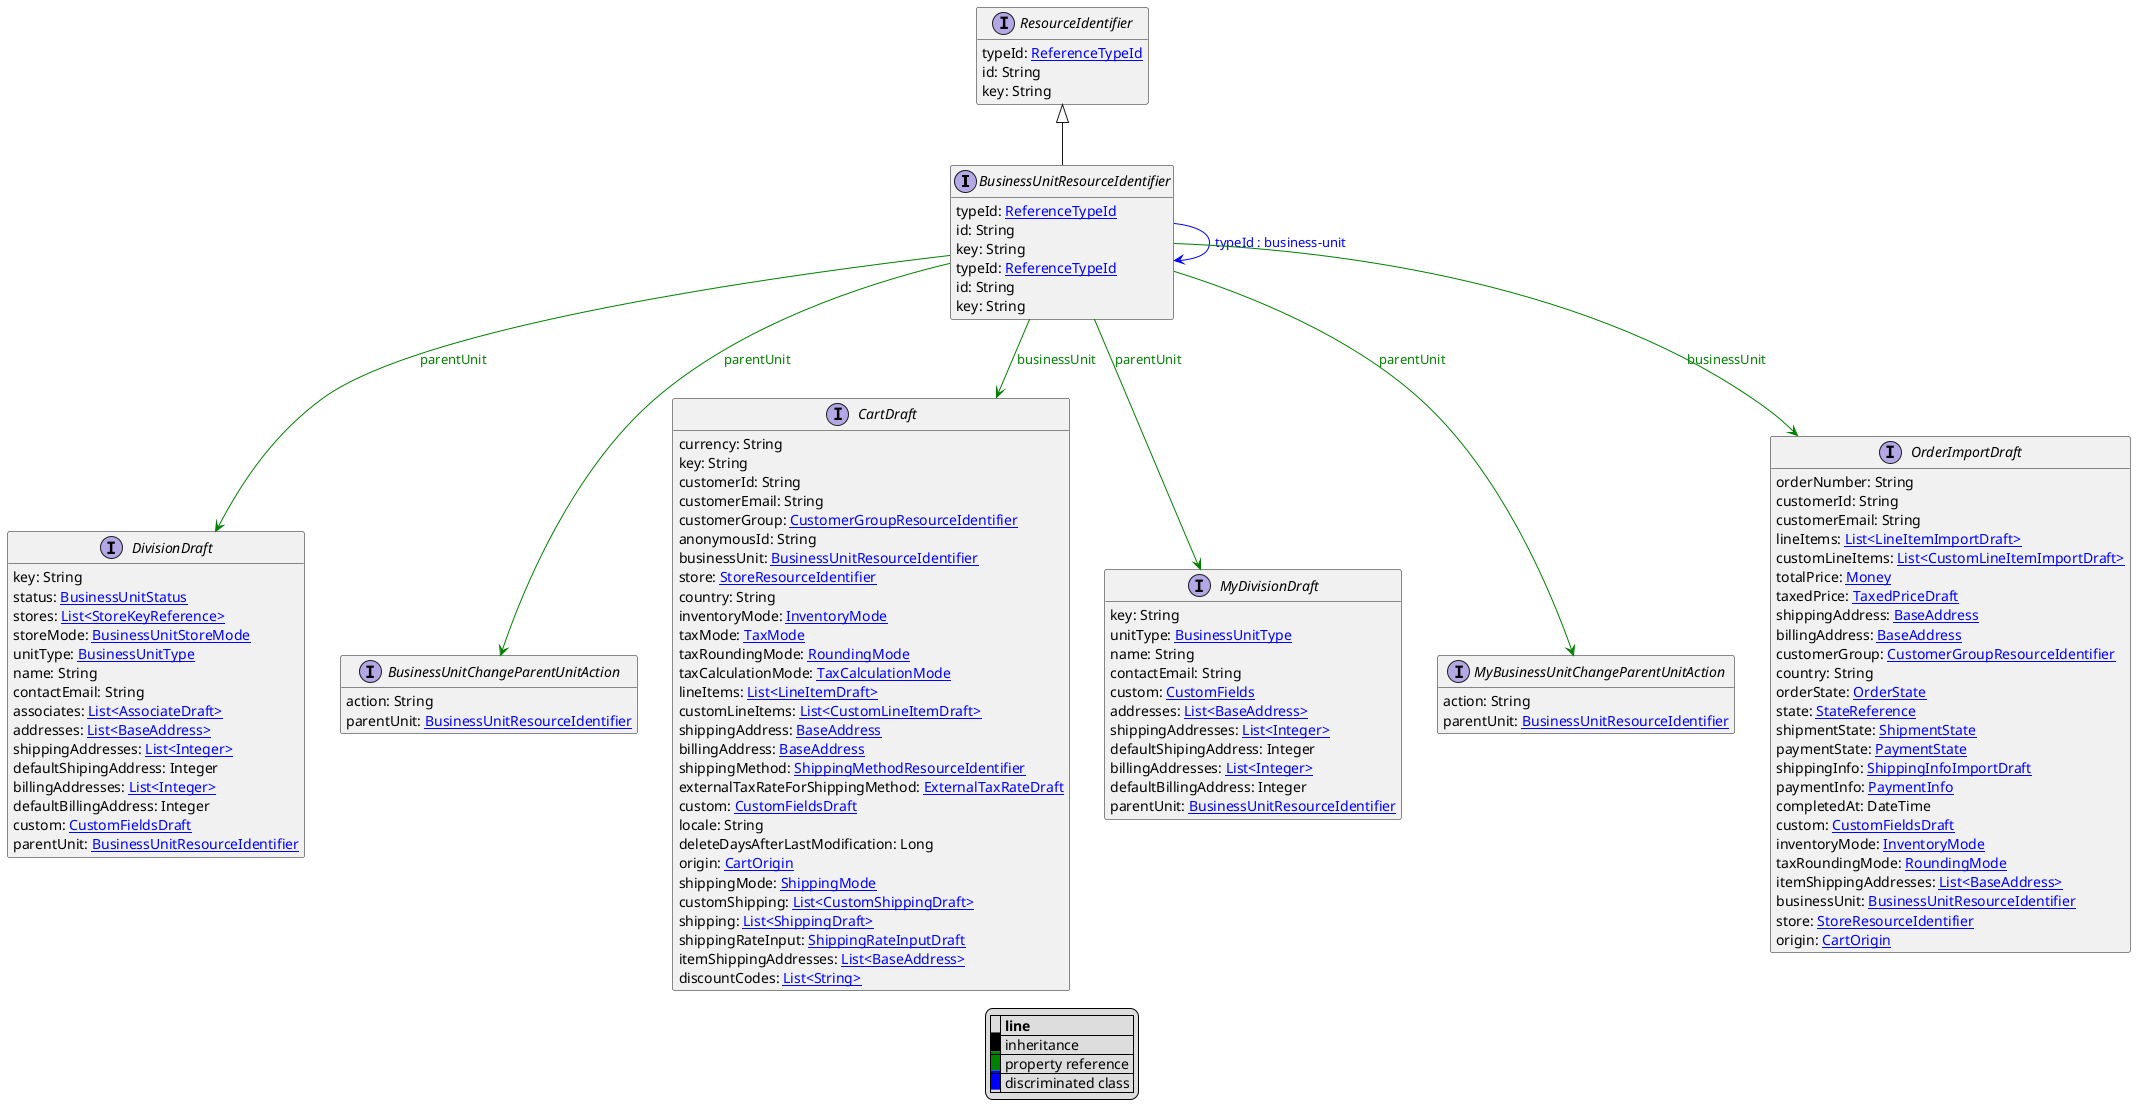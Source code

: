 @startuml

hide empty fields
hide empty methods
legend
|= |= line |
|<back:black>   </back>| inheritance |
|<back:green>   </back>| property reference |
|<back:blue>   </back>| discriminated class |
endlegend
interface BusinessUnitResourceIdentifier [[BusinessUnitResourceIdentifier.svg]] extends ResourceIdentifier {
    typeId: [[ReferenceTypeId.svg ReferenceTypeId]]
    id: String
    key: String
}
interface ResourceIdentifier [[ResourceIdentifier.svg]]  {
    typeId: [[ReferenceTypeId.svg ReferenceTypeId]]
    id: String
    key: String
}

interface BusinessUnitResourceIdentifier [[BusinessUnitResourceIdentifier.svg]]  {
    typeId: [[ReferenceTypeId.svg ReferenceTypeId]]
    id: String
    key: String
}
interface DivisionDraft [[DivisionDraft.svg]]  {
    key: String
    status: [[BusinessUnitStatus.svg BusinessUnitStatus]]
    stores: [[StoreKeyReference.svg List<StoreKeyReference>]]
    storeMode: [[BusinessUnitStoreMode.svg BusinessUnitStoreMode]]
    unitType: [[BusinessUnitType.svg BusinessUnitType]]
    name: String
    contactEmail: String
    associates: [[AssociateDraft.svg List<AssociateDraft>]]
    addresses: [[BaseAddress.svg List<BaseAddress>]]
    shippingAddresses: [[Integer.svg List<Integer>]]
    defaultShipingAddress: Integer
    billingAddresses: [[Integer.svg List<Integer>]]
    defaultBillingAddress: Integer
    custom: [[CustomFieldsDraft.svg CustomFieldsDraft]]
    parentUnit: [[BusinessUnitResourceIdentifier.svg BusinessUnitResourceIdentifier]]
}
interface BusinessUnitChangeParentUnitAction [[BusinessUnitChangeParentUnitAction.svg]]  {
    action: String
    parentUnit: [[BusinessUnitResourceIdentifier.svg BusinessUnitResourceIdentifier]]
}
interface CartDraft [[CartDraft.svg]]  {
    currency: String
    key: String
    customerId: String
    customerEmail: String
    customerGroup: [[CustomerGroupResourceIdentifier.svg CustomerGroupResourceIdentifier]]
    anonymousId: String
    businessUnit: [[BusinessUnitResourceIdentifier.svg BusinessUnitResourceIdentifier]]
    store: [[StoreResourceIdentifier.svg StoreResourceIdentifier]]
    country: String
    inventoryMode: [[InventoryMode.svg InventoryMode]]
    taxMode: [[TaxMode.svg TaxMode]]
    taxRoundingMode: [[RoundingMode.svg RoundingMode]]
    taxCalculationMode: [[TaxCalculationMode.svg TaxCalculationMode]]
    lineItems: [[LineItemDraft.svg List<LineItemDraft>]]
    customLineItems: [[CustomLineItemDraft.svg List<CustomLineItemDraft>]]
    shippingAddress: [[BaseAddress.svg BaseAddress]]
    billingAddress: [[BaseAddress.svg BaseAddress]]
    shippingMethod: [[ShippingMethodResourceIdentifier.svg ShippingMethodResourceIdentifier]]
    externalTaxRateForShippingMethod: [[ExternalTaxRateDraft.svg ExternalTaxRateDraft]]
    custom: [[CustomFieldsDraft.svg CustomFieldsDraft]]
    locale: String
    deleteDaysAfterLastModification: Long
    origin: [[CartOrigin.svg CartOrigin]]
    shippingMode: [[ShippingMode.svg ShippingMode]]
    customShipping: [[CustomShippingDraft.svg List<CustomShippingDraft>]]
    shipping: [[ShippingDraft.svg List<ShippingDraft>]]
    shippingRateInput: [[ShippingRateInputDraft.svg ShippingRateInputDraft]]
    itemShippingAddresses: [[BaseAddress.svg List<BaseAddress>]]
    discountCodes: [[String.svg List<String>]]
}
interface MyDivisionDraft [[MyDivisionDraft.svg]]  {
    key: String
    unitType: [[BusinessUnitType.svg BusinessUnitType]]
    name: String
    contactEmail: String
    custom: [[CustomFields.svg CustomFields]]
    addresses: [[BaseAddress.svg List<BaseAddress>]]
    shippingAddresses: [[Integer.svg List<Integer>]]
    defaultShipingAddress: Integer
    billingAddresses: [[Integer.svg List<Integer>]]
    defaultBillingAddress: Integer
    parentUnit: [[BusinessUnitResourceIdentifier.svg BusinessUnitResourceIdentifier]]
}
interface MyBusinessUnitChangeParentUnitAction [[MyBusinessUnitChangeParentUnitAction.svg]]  {
    action: String
    parentUnit: [[BusinessUnitResourceIdentifier.svg BusinessUnitResourceIdentifier]]
}
interface OrderImportDraft [[OrderImportDraft.svg]]  {
    orderNumber: String
    customerId: String
    customerEmail: String
    lineItems: [[LineItemImportDraft.svg List<LineItemImportDraft>]]
    customLineItems: [[CustomLineItemImportDraft.svg List<CustomLineItemImportDraft>]]
    totalPrice: [[Money.svg Money]]
    taxedPrice: [[TaxedPriceDraft.svg TaxedPriceDraft]]
    shippingAddress: [[BaseAddress.svg BaseAddress]]
    billingAddress: [[BaseAddress.svg BaseAddress]]
    customerGroup: [[CustomerGroupResourceIdentifier.svg CustomerGroupResourceIdentifier]]
    country: String
    orderState: [[OrderState.svg OrderState]]
    state: [[StateReference.svg StateReference]]
    shipmentState: [[ShipmentState.svg ShipmentState]]
    paymentState: [[PaymentState.svg PaymentState]]
    shippingInfo: [[ShippingInfoImportDraft.svg ShippingInfoImportDraft]]
    paymentInfo: [[PaymentInfo.svg PaymentInfo]]
    completedAt: DateTime
    custom: [[CustomFieldsDraft.svg CustomFieldsDraft]]
    inventoryMode: [[InventoryMode.svg InventoryMode]]
    taxRoundingMode: [[RoundingMode.svg RoundingMode]]
    itemShippingAddresses: [[BaseAddress.svg List<BaseAddress>]]
    businessUnit: [[BusinessUnitResourceIdentifier.svg BusinessUnitResourceIdentifier]]
    store: [[StoreResourceIdentifier.svg StoreResourceIdentifier]]
    origin: [[CartOrigin.svg CartOrigin]]
}
BusinessUnitResourceIdentifier --> BusinessUnitResourceIdentifier #blue;text:blue : "typeId : business-unit"
BusinessUnitResourceIdentifier --> DivisionDraft #green;text:green : "parentUnit"
BusinessUnitResourceIdentifier --> BusinessUnitChangeParentUnitAction #green;text:green : "parentUnit"
BusinessUnitResourceIdentifier --> CartDraft #green;text:green : "businessUnit"
BusinessUnitResourceIdentifier --> MyDivisionDraft #green;text:green : "parentUnit"
BusinessUnitResourceIdentifier --> MyBusinessUnitChangeParentUnitAction #green;text:green : "parentUnit"
BusinessUnitResourceIdentifier --> OrderImportDraft #green;text:green : "businessUnit"
@enduml
